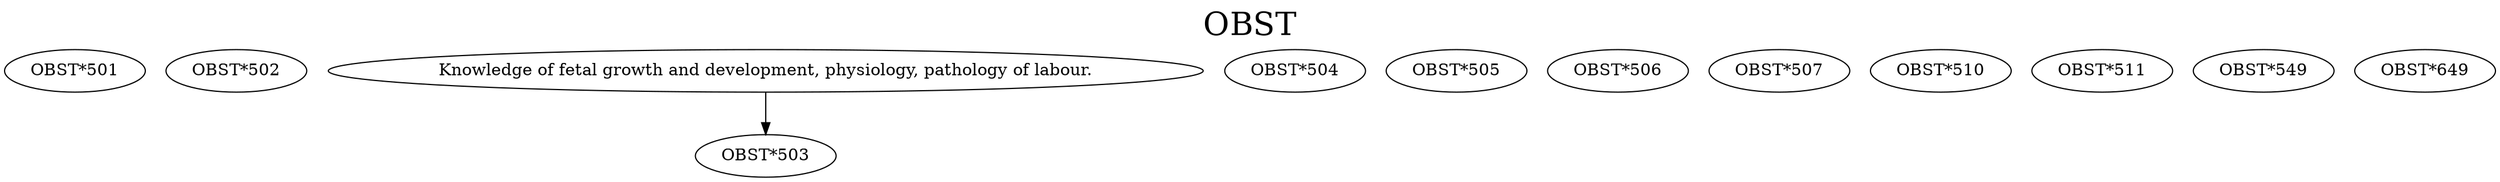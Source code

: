 digraph OBST {
labelloc = "t";
label = "OBST"
fontsize = 27;
"OBST*501"
"OBST*502"
"Knowledge of fetal growth and development, physiology, pathology of labour." -> "OBST*503" [style=solid]
"OBST*504"
"OBST*505"
"OBST*506"
"OBST*507"
"OBST*510"
"OBST*511"
"OBST*549"
"OBST*649"
}
